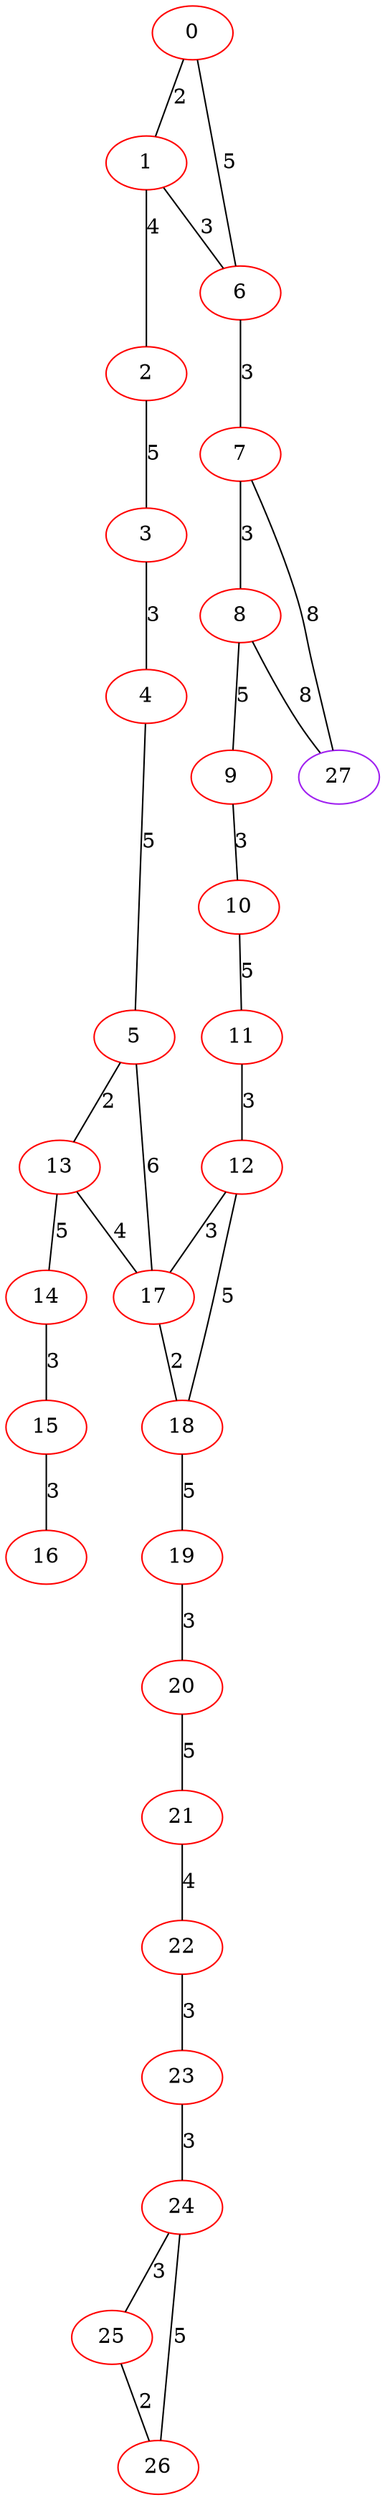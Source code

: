 graph "" {
0 [color=red, weight=1];
1 [color=red, weight=1];
2 [color=red, weight=1];
3 [color=red, weight=1];
4 [color=red, weight=1];
5 [color=red, weight=1];
6 [color=red, weight=1];
7 [color=red, weight=1];
8 [color=red, weight=1];
9 [color=red, weight=1];
10 [color=red, weight=1];
11 [color=red, weight=1];
12 [color=red, weight=1];
13 [color=red, weight=1];
14 [color=red, weight=1];
15 [color=red, weight=1];
16 [color=red, weight=1];
17 [color=red, weight=1];
18 [color=red, weight=1];
19 [color=red, weight=1];
20 [color=red, weight=1];
21 [color=red, weight=1];
22 [color=red, weight=1];
23 [color=red, weight=1];
24 [color=red, weight=1];
25 [color=red, weight=1];
26 [color=red, weight=1];
27 [color=purple, weight=4];
0 -- 1  [key=0, label=2];
0 -- 6  [key=0, label=5];
1 -- 2  [key=0, label=4];
1 -- 6  [key=0, label=3];
2 -- 3  [key=0, label=5];
3 -- 4  [key=0, label=3];
4 -- 5  [key=0, label=5];
5 -- 17  [key=0, label=6];
5 -- 13  [key=0, label=2];
6 -- 7  [key=0, label=3];
7 -- 8  [key=0, label=3];
7 -- 27  [key=0, label=8];
8 -- 9  [key=0, label=5];
8 -- 27  [key=0, label=8];
9 -- 10  [key=0, label=3];
10 -- 11  [key=0, label=5];
11 -- 12  [key=0, label=3];
12 -- 17  [key=0, label=3];
12 -- 18  [key=0, label=5];
13 -- 17  [key=0, label=4];
13 -- 14  [key=0, label=5];
14 -- 15  [key=0, label=3];
15 -- 16  [key=0, label=3];
17 -- 18  [key=0, label=2];
18 -- 19  [key=0, label=5];
19 -- 20  [key=0, label=3];
20 -- 21  [key=0, label=5];
21 -- 22  [key=0, label=4];
22 -- 23  [key=0, label=3];
23 -- 24  [key=0, label=3];
24 -- 25  [key=0, label=3];
24 -- 26  [key=0, label=5];
25 -- 26  [key=0, label=2];
}
